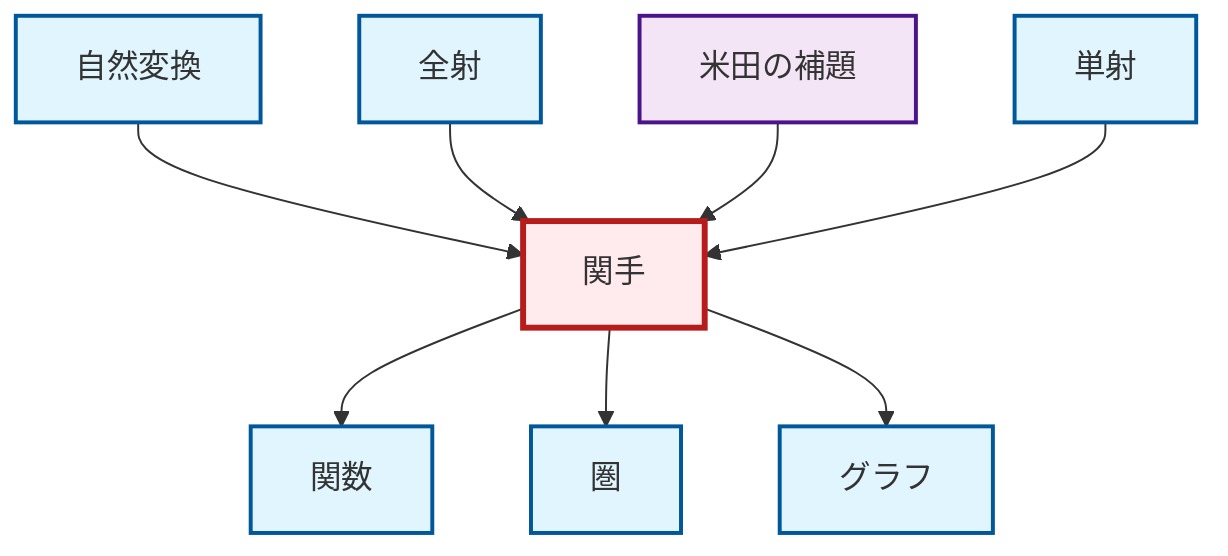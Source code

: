 graph TD
    classDef definition fill:#e1f5fe,stroke:#01579b,stroke-width:2px
    classDef theorem fill:#f3e5f5,stroke:#4a148c,stroke-width:2px
    classDef axiom fill:#fff3e0,stroke:#e65100,stroke-width:2px
    classDef example fill:#e8f5e9,stroke:#1b5e20,stroke-width:2px
    classDef current fill:#ffebee,stroke:#b71c1c,stroke-width:3px
    def-natural-transformation["自然変換"]:::definition
    def-category["圏"]:::definition
    def-graph["グラフ"]:::definition
    def-epimorphism["全射"]:::definition
    def-monomorphism["単射"]:::definition
    def-function["関数"]:::definition
    thm-yoneda["米田の補題"]:::theorem
    def-functor["関手"]:::definition
    def-functor --> def-function
    def-natural-transformation --> def-functor
    def-functor --> def-category
    def-epimorphism --> def-functor
    thm-yoneda --> def-functor
    def-functor --> def-graph
    def-monomorphism --> def-functor
    class def-functor current